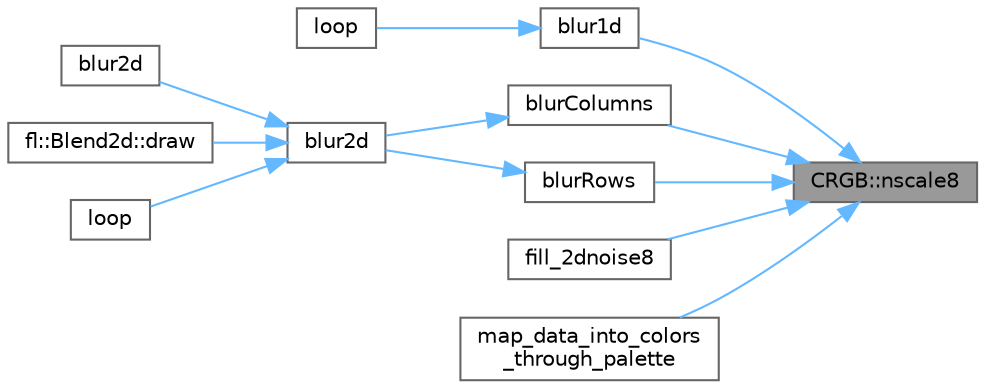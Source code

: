 digraph "CRGB::nscale8"
{
 // INTERACTIVE_SVG=YES
 // LATEX_PDF_SIZE
  bgcolor="transparent";
  edge [fontname=Helvetica,fontsize=10,labelfontname=Helvetica,labelfontsize=10];
  node [fontname=Helvetica,fontsize=10,shape=box,height=0.2,width=0.4];
  rankdir="RL";
  Node1 [id="Node000001",label="CRGB::nscale8",height=0.2,width=0.4,color="gray40", fillcolor="grey60", style="filled", fontcolor="black",tooltip="Scale down a RGB to N/256ths of its current brightness, using \"plain math\" dimming rules."];
  Node1 -> Node2 [id="edge1_Node000001_Node000002",dir="back",color="steelblue1",style="solid",tooltip=" "];
  Node2 [id="Node000002",label="blur1d",height=0.2,width=0.4,color="grey40", fillcolor="white", style="filled",URL="$d5/d3d/group___color_blurs_gaacf0416f9e0438f23f92d0df6c338ea3.html#gaacf0416f9e0438f23f92d0df6c338ea3",tooltip="One-dimensional blur filter."];
  Node2 -> Node3 [id="edge2_Node000002_Node000003",dir="back",color="steelblue1",style="solid",tooltip=" "];
  Node3 [id="Node000003",label="loop",height=0.2,width=0.4,color="grey40", fillcolor="white", style="filled",URL="$d4/d0c/_blur_8ino_afe461d27b9c48d5921c00d521181f12f.html#afe461d27b9c48d5921c00d521181f12f",tooltip=" "];
  Node1 -> Node4 [id="edge3_Node000001_Node000004",dir="back",color="steelblue1",style="solid",tooltip=" "];
  Node4 [id="Node000004",label="blurColumns",height=0.2,width=0.4,color="grey40", fillcolor="white", style="filled",URL="$d5/d3d/group___color_blurs_ga33ce178f76009348d3a0f0723b22d4de.html#ga33ce178f76009348d3a0f0723b22d4de",tooltip="Perform a blur1d() on every column of a rectangular matrix."];
  Node4 -> Node5 [id="edge4_Node000004_Node000005",dir="back",color="steelblue1",style="solid",tooltip=" "];
  Node5 [id="Node000005",label="blur2d",height=0.2,width=0.4,color="grey40", fillcolor="white", style="filled",URL="$d5/d3d/group___color_blurs_gadfd6e9dc2b0c79922d8d4be9d94cf5f5.html#gadfd6e9dc2b0c79922d8d4be9d94cf5f5",tooltip="Two-dimensional blur filter."];
  Node5 -> Node6 [id="edge5_Node000005_Node000006",dir="back",color="steelblue1",style="solid",tooltip=" "];
  Node6 [id="Node000006",label="blur2d",height=0.2,width=0.4,color="grey40", fillcolor="white", style="filled",URL="$da/d2d/colorutils_8cpp_ae97f9574ca4fa1a7ab65782b2a804fba.html#ae97f9574ca4fa1a7ab65782b2a804fba",tooltip=" "];
  Node5 -> Node7 [id="edge6_Node000005_Node000007",dir="back",color="steelblue1",style="solid",tooltip=" "];
  Node7 [id="Node000007",label="fl::Blend2d::draw",height=0.2,width=0.4,color="grey40", fillcolor="white", style="filled",URL="$dc/d2b/classfl_1_1_blend2d_ad965648c61fd795366282d3b797a612f.html#ad965648c61fd795366282d3b797a612f",tooltip=" "];
  Node5 -> Node8 [id="edge7_Node000005_Node000008",dir="back",color="steelblue1",style="solid",tooltip=" "];
  Node8 [id="Node000008",label="loop",height=0.2,width=0.4,color="grey40", fillcolor="white", style="filled",URL="$df/d42/_blur2d_8ino_afe461d27b9c48d5921c00d521181f12f.html#afe461d27b9c48d5921c00d521181f12f",tooltip=" "];
  Node1 -> Node9 [id="edge8_Node000001_Node000009",dir="back",color="steelblue1",style="solid",tooltip=" "];
  Node9 [id="Node000009",label="blurRows",height=0.2,width=0.4,color="grey40", fillcolor="white", style="filled",URL="$d5/d3d/group___color_blurs_ga3000f2662fe45e9424c02b0d35f40b21.html#ga3000f2662fe45e9424c02b0d35f40b21",tooltip="Perform a blur1d() on every row of a rectangular matrix."];
  Node9 -> Node5 [id="edge9_Node000009_Node000005",dir="back",color="steelblue1",style="solid",tooltip=" "];
  Node1 -> Node10 [id="edge10_Node000001_Node000010",dir="back",color="steelblue1",style="solid",tooltip=" "];
  Node10 [id="Node000010",label="fill_2dnoise8",height=0.2,width=0.4,color="grey40", fillcolor="white", style="filled",URL="$de/da4/group___noise_fill_ga6fcc17e60eac4b9dbb620f7e354177f1.html#ga6fcc17e60eac4b9dbb620f7e354177f1",tooltip="Fill an LED matrix with random colors, using 8-bit noise."];
  Node1 -> Node11 [id="edge11_Node000001_Node000011",dir="back",color="steelblue1",style="solid",tooltip=" "];
  Node11 [id="Node000011",label="map_data_into_colors\l_through_palette",height=0.2,width=0.4,color="grey40", fillcolor="white", style="filled",URL="$d2/d73/group___palette_colors_gaf34a692bbec05b697dc9c06d8bb0f74f.html#gaf34a692bbec05b697dc9c06d8bb0f74f",tooltip="Maps an array of palette color indexes into an array of LED colors."];
}
